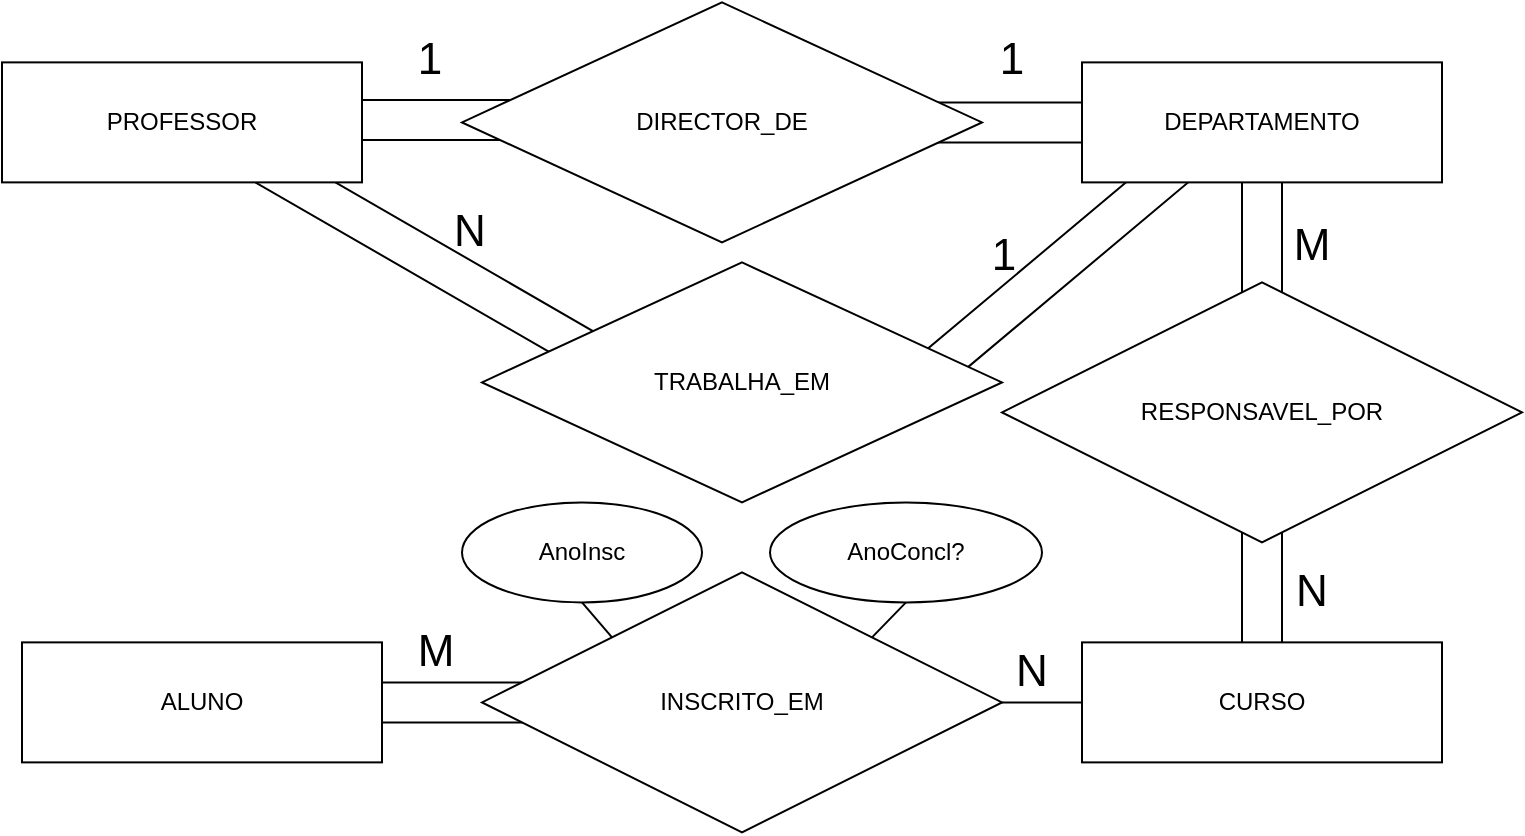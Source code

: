 <mxfile version="23.1.5" type="github">
  <diagram name="Página-1" id="KjegkySu57Kp1y-LZv5Z">
    <mxGraphModel dx="1074" dy="771" grid="1" gridSize="10" guides="1" tooltips="1" connect="1" arrows="1" fold="1" page="1" pageScale="1" pageWidth="827" pageHeight="1169" math="0" shadow="0">
      <root>
        <mxCell id="0" />
        <mxCell id="1" parent="0" />
        <mxCell id="U7qVM6Fkb6j6vpYPgWp0-12" value="" style="shape=partialRectangle;whiteSpace=wrap;html=1;bottom=0;top=0;fillColor=none;rotation=90;" vertex="1" parent="1">
          <mxGeometry x="244" y="383.19" width="20" height="100" as="geometry" />
        </mxCell>
        <mxCell id="U7qVM6Fkb6j6vpYPgWp0-20" value="" style="shape=partialRectangle;whiteSpace=wrap;html=1;bottom=0;top=0;fillColor=none;rotation=-180;" vertex="1" parent="1">
          <mxGeometry x="654" y="313.19" width="20" height="110" as="geometry" />
        </mxCell>
        <mxCell id="U7qVM6Fkb6j6vpYPgWp0-21" value="" style="shape=partialRectangle;whiteSpace=wrap;html=1;bottom=0;top=0;fillColor=none;rotation=-180;" vertex="1" parent="1">
          <mxGeometry x="654" y="160.69" width="20" height="88.75" as="geometry" />
        </mxCell>
        <mxCell id="U7qVM6Fkb6j6vpYPgWp0-16" value="" style="shape=partialRectangle;whiteSpace=wrap;html=1;bottom=0;top=0;fillColor=none;rotation=-130;" vertex="1" parent="1">
          <mxGeometry x="557.08" y="115.83" width="20" height="189.32" as="geometry" />
        </mxCell>
        <mxCell id="U7qVM6Fkb6j6vpYPgWp0-13" value="" style="shape=partialRectangle;whiteSpace=wrap;html=1;bottom=0;top=0;fillColor=none;rotation=90;" vertex="1" parent="1">
          <mxGeometry x="534.94" y="88.5" width="20" height="109.38" as="geometry" />
        </mxCell>
        <mxCell id="U7qVM6Fkb6j6vpYPgWp0-14" value="" style="shape=partialRectangle;whiteSpace=wrap;html=1;bottom=0;top=0;fillColor=none;rotation=90;" vertex="1" parent="1">
          <mxGeometry x="246.13" y="80" width="20" height="123.9" as="geometry" />
        </mxCell>
        <mxCell id="U7qVM6Fkb6j6vpYPgWp0-15" value="" style="shape=partialRectangle;whiteSpace=wrap;html=1;bottom=0;top=0;fillColor=none;rotation=120;" vertex="1" parent="1">
          <mxGeometry x="232.61" y="97.41" width="20" height="223.01" as="geometry" />
        </mxCell>
        <mxCell id="U7qVM6Fkb6j6vpYPgWp0-2" value="PROFESSOR" style="rounded=0;whiteSpace=wrap;html=1;" vertex="1" parent="1">
          <mxGeometry x="34" y="113.19" width="180" height="60" as="geometry" />
        </mxCell>
        <mxCell id="U7qVM6Fkb6j6vpYPgWp0-3" value="DEPARTAMENTO" style="rounded=0;whiteSpace=wrap;html=1;" vertex="1" parent="1">
          <mxGeometry x="574" y="113.19" width="180" height="60" as="geometry" />
        </mxCell>
        <mxCell id="U7qVM6Fkb6j6vpYPgWp0-4" value="ALUNO" style="rounded=0;whiteSpace=wrap;html=1;" vertex="1" parent="1">
          <mxGeometry x="44" y="403.19" width="180" height="60" as="geometry" />
        </mxCell>
        <mxCell id="U7qVM6Fkb6j6vpYPgWp0-5" value="CURSO" style="rounded=0;whiteSpace=wrap;html=1;" vertex="1" parent="1">
          <mxGeometry x="574" y="403.19" width="180" height="60" as="geometry" />
        </mxCell>
        <mxCell id="U7qVM6Fkb6j6vpYPgWp0-6" value="AnoInsc" style="ellipse;whiteSpace=wrap;html=1;" vertex="1" parent="1">
          <mxGeometry x="264" y="333.19" width="120" height="50" as="geometry" />
        </mxCell>
        <mxCell id="U7qVM6Fkb6j6vpYPgWp0-7" value="AnoConcl?" style="ellipse;whiteSpace=wrap;html=1;" vertex="1" parent="1">
          <mxGeometry x="418" y="333.19" width="136" height="50" as="geometry" />
        </mxCell>
        <mxCell id="U7qVM6Fkb6j6vpYPgWp0-8" value="DIRECTOR_DE" style="rhombus;whiteSpace=wrap;html=1;" vertex="1" parent="1">
          <mxGeometry x="264" y="83.19" width="260" height="120" as="geometry" />
        </mxCell>
        <mxCell id="U7qVM6Fkb6j6vpYPgWp0-9" value="TRABALHA_EM" style="rhombus;whiteSpace=wrap;html=1;" vertex="1" parent="1">
          <mxGeometry x="274" y="213.19" width="260" height="120" as="geometry" />
        </mxCell>
        <mxCell id="U7qVM6Fkb6j6vpYPgWp0-10" value="RESPONSAVEL_POR" style="rhombus;whiteSpace=wrap;html=1;" vertex="1" parent="1">
          <mxGeometry x="534" y="223.19" width="260" height="130" as="geometry" />
        </mxCell>
        <mxCell id="U7qVM6Fkb6j6vpYPgWp0-11" value="INSCRITO_EM" style="rhombus;whiteSpace=wrap;html=1;" vertex="1" parent="1">
          <mxGeometry x="274" y="368.19" width="260" height="130" as="geometry" />
        </mxCell>
        <mxCell id="U7qVM6Fkb6j6vpYPgWp0-17" value="" style="endArrow=none;html=1;rounded=0;entryX=0;entryY=0.5;entryDx=0;entryDy=0;exitX=1;exitY=0.5;exitDx=0;exitDy=0;" edge="1" parent="1" source="U7qVM6Fkb6j6vpYPgWp0-11" target="U7qVM6Fkb6j6vpYPgWp0-5">
          <mxGeometry width="50" height="50" relative="1" as="geometry">
            <mxPoint x="524" y="463.19" as="sourcePoint" />
            <mxPoint x="574" y="413.19" as="targetPoint" />
          </mxGeometry>
        </mxCell>
        <mxCell id="U7qVM6Fkb6j6vpYPgWp0-25" value="" style="endArrow=none;html=1;rounded=0;entryX=0.5;entryY=1;entryDx=0;entryDy=0;exitX=0;exitY=0;exitDx=0;exitDy=0;" edge="1" parent="1" source="U7qVM6Fkb6j6vpYPgWp0-11" target="U7qVM6Fkb6j6vpYPgWp0-6">
          <mxGeometry width="50" height="50" relative="1" as="geometry">
            <mxPoint x="364" y="463.19" as="sourcePoint" />
            <mxPoint x="414" y="413.19" as="targetPoint" />
          </mxGeometry>
        </mxCell>
        <mxCell id="U7qVM6Fkb6j6vpYPgWp0-26" value="" style="endArrow=none;html=1;rounded=0;entryX=0.5;entryY=1;entryDx=0;entryDy=0;exitX=1;exitY=0;exitDx=0;exitDy=0;" edge="1" parent="1" source="U7qVM6Fkb6j6vpYPgWp0-11" target="U7qVM6Fkb6j6vpYPgWp0-7">
          <mxGeometry width="50" height="50" relative="1" as="geometry">
            <mxPoint x="519" y="411.19" as="sourcePoint" />
            <mxPoint x="504" y="393.19" as="targetPoint" />
          </mxGeometry>
        </mxCell>
        <mxCell id="U7qVM6Fkb6j6vpYPgWp0-27" value="1" style="whiteSpace=wrap;html=1;aspect=fixed;fontSize=22;fillColor=none;strokeColor=none;" vertex="1" parent="1">
          <mxGeometry x="232.61" y="97.41" width="30" height="30" as="geometry" />
        </mxCell>
        <mxCell id="U7qVM6Fkb6j6vpYPgWp0-28" value="1" style="whiteSpace=wrap;html=1;aspect=fixed;fontSize=22;fillColor=none;strokeColor=none;" vertex="1" parent="1">
          <mxGeometry x="524" y="97.41" width="30" height="30" as="geometry" />
        </mxCell>
        <mxCell id="U7qVM6Fkb6j6vpYPgWp0-29" value="1" style="whiteSpace=wrap;html=1;aspect=fixed;fontSize=22;fillColor=none;strokeColor=none;" vertex="1" parent="1">
          <mxGeometry x="520" y="195.49" width="30" height="30" as="geometry" />
        </mxCell>
        <mxCell id="U7qVM6Fkb6j6vpYPgWp0-31" value="N" style="whiteSpace=wrap;html=1;aspect=fixed;fontSize=22;fillColor=none;strokeColor=none;" vertex="1" parent="1">
          <mxGeometry x="252.61" y="183.19" width="30" height="30" as="geometry" />
        </mxCell>
        <mxCell id="U7qVM6Fkb6j6vpYPgWp0-33" value="M" style="whiteSpace=wrap;html=1;aspect=fixed;fontSize=22;fillColor=none;strokeColor=none;" vertex="1" parent="1">
          <mxGeometry x="236.13" y="393.19" width="30" height="30" as="geometry" />
        </mxCell>
        <mxCell id="U7qVM6Fkb6j6vpYPgWp0-34" value="N" style="whiteSpace=wrap;html=1;aspect=fixed;fontSize=22;fillColor=none;strokeColor=none;" vertex="1" parent="1">
          <mxGeometry x="534" y="403.19" width="30" height="30" as="geometry" />
        </mxCell>
        <mxCell id="U7qVM6Fkb6j6vpYPgWp0-35" value="M" style="whiteSpace=wrap;html=1;aspect=fixed;fontSize=22;fillColor=none;strokeColor=none;" vertex="1" parent="1">
          <mxGeometry x="674" y="190.07" width="30" height="30" as="geometry" />
        </mxCell>
        <mxCell id="U7qVM6Fkb6j6vpYPgWp0-36" value="N" style="whiteSpace=wrap;html=1;aspect=fixed;fontSize=22;fillColor=none;strokeColor=none;" vertex="1" parent="1">
          <mxGeometry x="674" y="363.19" width="30" height="30" as="geometry" />
        </mxCell>
      </root>
    </mxGraphModel>
  </diagram>
</mxfile>
